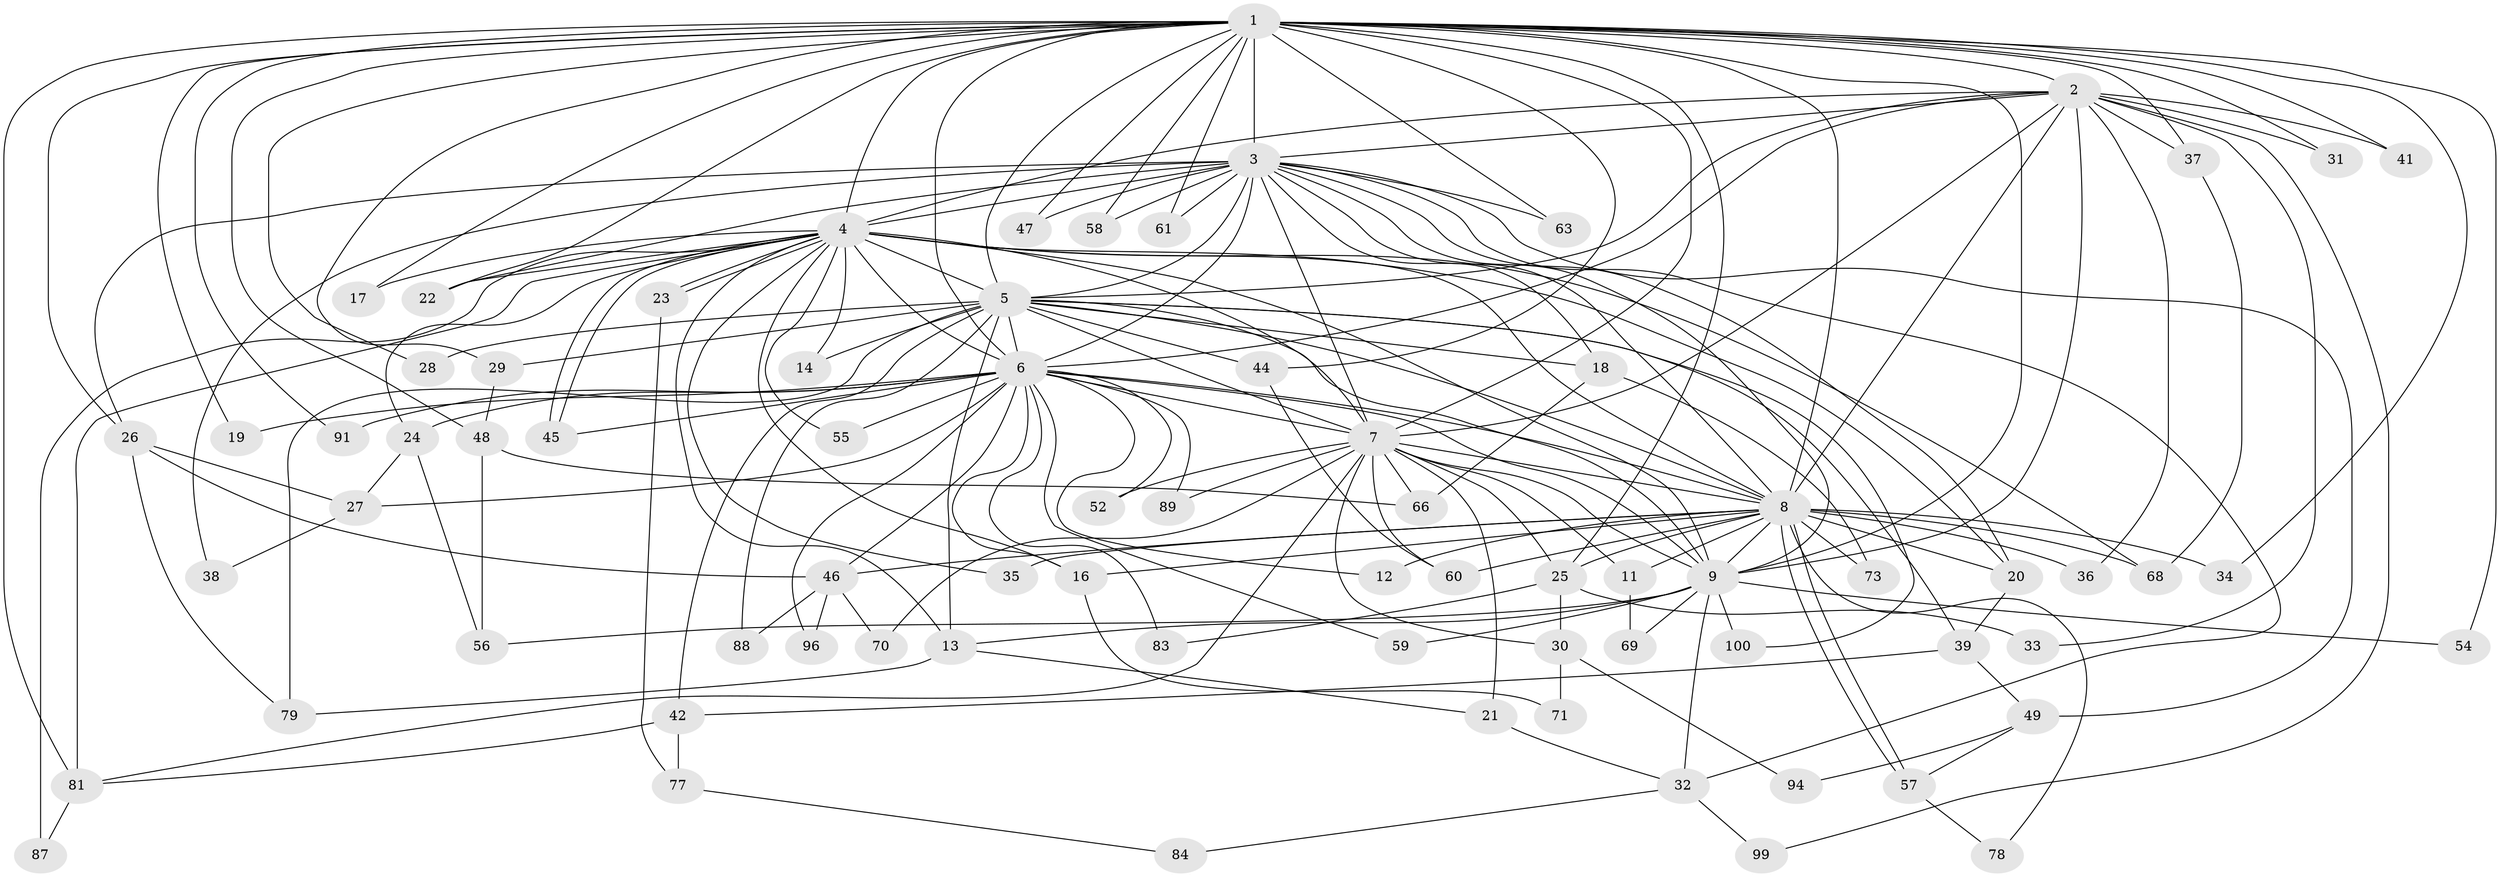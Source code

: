 // Generated by graph-tools (version 1.1) at 2025/51/02/27/25 19:51:44]
// undirected, 75 vertices, 185 edges
graph export_dot {
graph [start="1"]
  node [color=gray90,style=filled];
  1 [super="+10"];
  2 [super="+93"];
  3 [super="+43"];
  4 [super="+74"];
  5 [super="+62"];
  6 [super="+76"];
  7 [super="+50"];
  8 [super="+53"];
  9 [super="+15"];
  11;
  12;
  13;
  14;
  16 [super="+64"];
  17;
  18;
  19;
  20 [super="+90"];
  21;
  22 [super="+85"];
  23;
  24 [super="+65"];
  25 [super="+40"];
  26 [super="+51"];
  27;
  28;
  29;
  30 [super="+86"];
  31;
  32 [super="+75"];
  33;
  34;
  35;
  36;
  37;
  38;
  39;
  41;
  42 [super="+98"];
  44;
  45;
  46 [super="+72"];
  47;
  48;
  49;
  52;
  54;
  55;
  56;
  57 [super="+67"];
  58;
  59;
  60 [super="+80"];
  61;
  63;
  66 [super="+97"];
  68 [super="+82"];
  69;
  70;
  71;
  73;
  77;
  78;
  79 [super="+92"];
  81 [super="+95"];
  83;
  84;
  87;
  88;
  89;
  91;
  94;
  96;
  99;
  100;
  1 -- 2 [weight=3];
  1 -- 3 [weight=2];
  1 -- 4 [weight=2];
  1 -- 5 [weight=3];
  1 -- 6 [weight=2];
  1 -- 7 [weight=3];
  1 -- 8 [weight=2];
  1 -- 9 [weight=3];
  1 -- 19;
  1 -- 22;
  1 -- 31;
  1 -- 37;
  1 -- 44;
  1 -- 48;
  1 -- 54;
  1 -- 58;
  1 -- 91;
  1 -- 17;
  1 -- 81;
  1 -- 25;
  1 -- 26;
  1 -- 28;
  1 -- 29;
  1 -- 34;
  1 -- 41;
  1 -- 47;
  1 -- 61;
  1 -- 63;
  2 -- 3;
  2 -- 4;
  2 -- 5;
  2 -- 6;
  2 -- 7;
  2 -- 8;
  2 -- 9;
  2 -- 31;
  2 -- 33;
  2 -- 36;
  2 -- 37;
  2 -- 41;
  2 -- 99;
  3 -- 4 [weight=2];
  3 -- 5;
  3 -- 6;
  3 -- 7;
  3 -- 8;
  3 -- 9;
  3 -- 18;
  3 -- 20;
  3 -- 26;
  3 -- 38;
  3 -- 47;
  3 -- 49;
  3 -- 63;
  3 -- 22;
  3 -- 58;
  3 -- 61;
  3 -- 32;
  4 -- 5;
  4 -- 6;
  4 -- 7;
  4 -- 8;
  4 -- 9;
  4 -- 14;
  4 -- 16;
  4 -- 17;
  4 -- 20;
  4 -- 22;
  4 -- 23;
  4 -- 23;
  4 -- 24;
  4 -- 35;
  4 -- 45;
  4 -- 45;
  4 -- 55;
  4 -- 87;
  4 -- 13;
  4 -- 68;
  4 -- 81;
  5 -- 6;
  5 -- 7;
  5 -- 8 [weight=2];
  5 -- 9;
  5 -- 13;
  5 -- 14;
  5 -- 18;
  5 -- 28;
  5 -- 29;
  5 -- 39;
  5 -- 42;
  5 -- 44;
  5 -- 79;
  5 -- 88;
  5 -- 100;
  6 -- 7;
  6 -- 8;
  6 -- 9;
  6 -- 12;
  6 -- 19;
  6 -- 24;
  6 -- 27;
  6 -- 46;
  6 -- 52;
  6 -- 55;
  6 -- 59;
  6 -- 83;
  6 -- 89;
  6 -- 91;
  6 -- 96;
  6 -- 45;
  6 -- 16;
  7 -- 8;
  7 -- 9;
  7 -- 11;
  7 -- 21;
  7 -- 25;
  7 -- 30 [weight=2];
  7 -- 52;
  7 -- 60;
  7 -- 66;
  7 -- 70;
  7 -- 81;
  7 -- 89;
  8 -- 9;
  8 -- 11;
  8 -- 12;
  8 -- 16;
  8 -- 34;
  8 -- 35;
  8 -- 36;
  8 -- 46;
  8 -- 57;
  8 -- 57;
  8 -- 60;
  8 -- 73;
  8 -- 78;
  8 -- 68;
  8 -- 20;
  8 -- 25;
  9 -- 13;
  9 -- 32;
  9 -- 54;
  9 -- 56;
  9 -- 59;
  9 -- 69;
  9 -- 100;
  11 -- 69;
  13 -- 21;
  13 -- 79;
  16 -- 71;
  18 -- 73;
  18 -- 66;
  20 -- 39;
  21 -- 32;
  23 -- 77;
  24 -- 27;
  24 -- 56;
  25 -- 30;
  25 -- 33;
  25 -- 83;
  26 -- 27;
  26 -- 79;
  26 -- 46;
  27 -- 38;
  29 -- 48;
  30 -- 71;
  30 -- 94;
  32 -- 84;
  32 -- 99;
  37 -- 68;
  39 -- 42;
  39 -- 49;
  42 -- 77;
  42 -- 81;
  44 -- 60;
  46 -- 70;
  46 -- 96;
  46 -- 88;
  48 -- 56;
  48 -- 66;
  49 -- 94;
  49 -- 57;
  57 -- 78;
  77 -- 84;
  81 -- 87;
}
